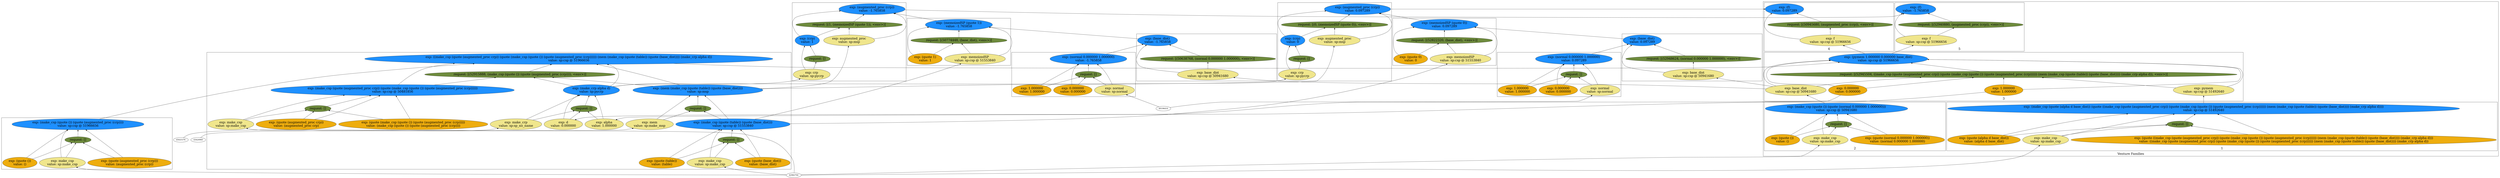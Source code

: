 digraph {
rankdir=BT
fontsize=24
subgraph cluster1 {
label="Venture Families"
subgraph cluster2 {
label="1"
"51492640"["fillcolor"="dodgerblue" "fontsize"="24" "label"="exp: (make_csp (quote (alpha d base_dist)) (quote ((make_csp (quote (augmented_proc crp)) (quote (make_csp (quote ()) (quote (augmented_proc (crp)))))) (mem (make_csp (quote (table)) (quote (base_dist)))) (make_crp alpha d))))\nvalue: sp:csp @ 51492640" "shape"="ellipse" "style"="filled" ]
"51454896"["fillcolor"="darkolivegreen4" "fontsize"="24" "label"="request: []" "shape"="ellipse" "style"="filled" ]
"51908256"["fillcolor"="khaki" "fontsize"="24" "label"="exp: make_csp\nvalue: sp:make_csp" "shape"="ellipse" "style"="filled" ]
"51943200"["fillcolor"="darkgoldenrod2" "fontsize"="24" "label"="exp: (quote (alpha d base_dist))\nvalue: (alpha d base_dist)" "shape"="ellipse" "style"="filled" ]
"52168016"["fillcolor"="darkgoldenrod2" "fontsize"="24" "label"="exp: (quote ((make_csp (quote (augmented_proc crp)) (quote (make_csp (quote ()) (quote (augmented_proc (crp)))))) (mem (make_csp (quote (table)) (quote (base_dist)))) (make_crp alpha d)))\nvalue: ((make_csp (quote (augmented_proc crp)) (quote (make_csp (quote ()) (quote (augmented_proc (crp)))))) (mem (make_csp (quote (table)) (quote (base_dist)))) (make_crp alpha d))" "shape"="ellipse" "style"="filled" ]
}

subgraph cluster3 {
label="2"
"50941680"["fillcolor"="dodgerblue" "fontsize"="24" "label"="exp: (make_csp (quote ()) (quote (normal 0.000000 1.000000)))\nvalue: sp:csp @ 50941680" "shape"="ellipse" "style"="filled" ]
"52590960"["fillcolor"="darkolivegreen4" "fontsize"="24" "label"="request: []" "shape"="ellipse" "style"="filled" ]
"52229536"["fillcolor"="khaki" "fontsize"="24" "label"="exp: make_csp\nvalue: sp:make_csp" "shape"="ellipse" "style"="filled" ]
"50480656"["fillcolor"="darkgoldenrod2" "fontsize"="24" "label"="exp: (quote ())\nvalue: ()" "shape"="ellipse" "style"="filled" ]
"50906912"["fillcolor"="darkgoldenrod2" "fontsize"="24" "label"="exp: (quote (normal 0.000000 1.000000))\nvalue: (normal 0.000000 1.000000)" "shape"="ellipse" "style"="filled" ]
}

subgraph cluster4 {
label="3"
"50944624"["fillcolor"="dodgerblue" "fontsize"="24" "label"="exp: (pymem 1.000000 0.000000 base_dist)\nvalue: sp:csp @ 51966656" "shape"="ellipse" "style"="filled" ]
"52945504"["fillcolor"="darkolivegreen4" "fontsize"="24" "label"="request: [(52945504, ((make_csp (quote (augmented_proc crp)) (quote (make_csp (quote ()) (quote (augmented_proc (crp)))))) (mem (make_csp (quote (table)) (quote (base_dist)))) (make_crp alpha d)), <env>)]" "shape"="ellipse" "style"="filled" ]
"50676128"["fillcolor"="khaki" "fontsize"="24" "label"="exp: pymem\nvalue: sp:csp @ 51492640" "shape"="ellipse" "style"="filled" ]
"50509856"["fillcolor"="darkgoldenrod2" "fontsize"="24" "label"="exp: 1.000000\nvalue: 1.000000" "shape"="ellipse" "style"="filled" ]
"50710640"["fillcolor"="darkgoldenrod2" "fontsize"="24" "label"="exp: 0.000000\nvalue: 0.000000" "shape"="ellipse" "style"="filled" ]
"50593984"["fillcolor"="khaki" "fontsize"="24" "label"="exp: base_dist\nvalue: sp:csp @ 50941680" "shape"="ellipse" "style"="filled" ]
}

subgraph cluster5 {
label="4"
"52188672"["fillcolor"="dodgerblue" "fontsize"="24" "label"="exp: (f)\nvalue: 0.097289" "shape"="ellipse" "style"="filled" ]
"50945680"["fillcolor"="darkolivegreen4" "fontsize"="24" "label"="request: [(50945680, (augmented_proc (crp)), <env>)]" "shape"="ellipse" "style"="filled" ]
"52250192"["fillcolor"="khaki" "fontsize"="24" "label"="exp: f\nvalue: sp:csp @ 51966656" "shape"="ellipse" "style"="filled" ]
}

subgraph cluster6 {
label="5"
"52985776"["fillcolor"="dodgerblue" "fontsize"="24" "label"="exp: (f)\nvalue: -1.765858" "shape"="ellipse" "style"="filled" ]
"52940880"["fillcolor"="darkolivegreen4" "fontsize"="24" "label"="request: [(52940880, (augmented_proc (crp)), <env>)]" "shape"="ellipse" "style"="filled" ]
"50773392"["fillcolor"="khaki" "fontsize"="24" "label"="exp: f\nvalue: sp:csp @ 51966656" "shape"="ellipse" "style"="filled" ]
}

}

subgraph cluster7 {
label=""
"50638992"["fillcolor"="dodgerblue" "fontsize"="24" "label"="exp: (base_dist)\nvalue: -1.765858" "shape"="ellipse" "style"="filled" ]
"50638768"["fillcolor"="darkolivegreen4" "fontsize"="24" "label"="request: [(50638768, (normal 0.000000 1.000000), <env>)]" "shape"="ellipse" "style"="filled" ]
"52963888"["fillcolor"="khaki" "fontsize"="24" "label"="exp: base_dist\nvalue: sp:csp @ 50941680" "shape"="ellipse" "style"="filled" ]
}

subgraph cluster8 {
label=""
"50757296"["fillcolor"="dodgerblue" "fontsize"="24" "label"="exp: ((make_csp (quote (augmented_proc crp)) (quote (make_csp (quote ()) (quote (augmented_proc (crp)))))) (mem (make_csp (quote (table)) (quote (base_dist)))) (make_crp alpha d))\nvalue: sp:csp @ 51966656" "shape"="ellipse" "style"="filled" ]
"52915888"["fillcolor"="darkolivegreen4" "fontsize"="24" "label"="request: [(52915888, (make_csp (quote ()) (quote (augmented_proc (crp)))), <env>)]" "shape"="ellipse" "style"="filled" ]
"50481856"["fillcolor"="dodgerblue" "fontsize"="24" "label"="exp: (make_csp (quote (augmented_proc crp)) (quote (make_csp (quote ()) (quote (augmented_proc (crp))))))\nvalue: sp:csp @ 50481856" "shape"="ellipse" "style"="filled" ]
"50947840"["fillcolor"="darkolivegreen4" "fontsize"="24" "label"="request: []" "shape"="ellipse" "style"="filled" ]
"51267424"["fillcolor"="khaki" "fontsize"="24" "label"="exp: make_csp\nvalue: sp:make_csp" "shape"="ellipse" "style"="filled" ]
"51303600"["fillcolor"="darkgoldenrod2" "fontsize"="24" "label"="exp: (quote (augmented_proc crp))\nvalue: (augmented_proc crp)" "shape"="ellipse" "style"="filled" ]
"51354800"["fillcolor"="darkgoldenrod2" "fontsize"="24" "label"="exp: (quote (make_csp (quote ()) (quote (augmented_proc (crp)))))\nvalue: (make_csp (quote ()) (quote (augmented_proc (crp))))" "shape"="ellipse" "style"="filled" ]
"51442176"["fillcolor"="dodgerblue" "fontsize"="24" "label"="exp: (mem (make_csp (quote (table)) (quote (base_dist))))\nvalue: sp:msp" "shape"="ellipse" "style"="filled" ]
"51390976"["fillcolor"="darkolivegreen4" "fontsize"="24" "label"="request: []" "shape"="ellipse" "style"="filled" ]
"51478352"["fillcolor"="khaki" "fontsize"="24" "label"="exp: mem\nvalue: sp:make_msp" "shape"="ellipse" "style"="filled" ]
"51553840"["fillcolor"="dodgerblue" "fontsize"="24" "label"="exp: (make_csp (quote (table)) (quote (base_dist)))\nvalue: sp:csp @ 51553840" "shape"="ellipse" "style"="filled" ]
"51516096"["fillcolor"="darkolivegreen4" "fontsize"="24" "label"="request: []" "shape"="ellipse" "style"="filled" ]
"51591584"["fillcolor"="khaki" "fontsize"="24" "label"="exp: make_csp\nvalue: sp:make_csp" "shape"="ellipse" "style"="filled" ]
"51629328"["fillcolor"="darkgoldenrod2" "fontsize"="24" "label"="exp: (quote (table))\nvalue: (table)" "shape"="ellipse" "style"="filled" ]
"51667072"["fillcolor"="darkgoldenrod2" "fontsize"="24" "label"="exp: (quote (base_dist))\nvalue: (base_dist)" "shape"="ellipse" "style"="filled" ]
"51742560"["fillcolor"="dodgerblue" "fontsize"="24" "label"="exp: (make_crp alpha d)\nvalue: sp:pycrp" "shape"="ellipse" "style"="filled" ]
"51704816"["fillcolor"="darkolivegreen4" "fontsize"="24" "label"="request: []" "shape"="ellipse" "style"="filled" ]
"51780304"["fillcolor"="khaki" "fontsize"="24" "label"="exp: make_crp\nvalue: sp:sp_no_name" "shape"="ellipse" "style"="filled" ]
"51829936"["fillcolor"="khaki" "fontsize"="24" "label"="exp: alpha\nvalue: 1.000000" "shape"="ellipse" "style"="filled" ]
"51879568"["fillcolor"="khaki" "fontsize"="24" "label"="exp: d\nvalue: 0.000000" "shape"="ellipse" "style"="filled" ]
}

subgraph cluster9 {
label=""
"50774672"["fillcolor"="dodgerblue" "fontsize"="24" "label"="exp: (memoizedSP (quote 1))\nvalue: -1.765858" "shape"="ellipse" "style"="filled" ]
"50774448"["fillcolor"="darkolivegreen4" "fontsize"="24" "label"="request: [(50774448, (base_dist), <env>)]" "shape"="ellipse" "style"="filled" ]
"52947440"["fillcolor"="khaki" "fontsize"="24" "label"="exp: memoizedSP\nvalue: sp:csp @ 51553840" "shape"="ellipse" "style"="filled" ]
"52947712"["fillcolor"="darkgoldenrod2" "fontsize"="24" "label"="exp: (quote 1)\nvalue: 1" "shape"="ellipse" "style"="filled" ]
}

subgraph cluster10 {
label=""
"50780176"["fillcolor"="dodgerblue" "fontsize"="24" "label"="exp: (augmented_proc (crp))\nvalue: -1.765858" "shape"="ellipse" "style"="filled" ]
"52983152"["fillcolor"="darkolivegreen4" "fontsize"="24" "label"="request: [(1, (memoizedSP (quote 1)), <env>)]" "shape"="ellipse" "style"="filled" ]
"52957520"["fillcolor"="khaki" "fontsize"="24" "label"="exp: augmented_proc\nvalue: sp:msp" "shape"="ellipse" "style"="filled" ]
"52990320"["fillcolor"="dodgerblue" "fontsize"="24" "label"="exp: (crp)\nvalue: 1" "shape"="ellipse" "style"="filled" ]
"52990096"["fillcolor"="darkolivegreen4" "fontsize"="24" "label"="request: []" "shape"="ellipse" "style"="filled" ]
"52951216"["fillcolor"="khaki" "fontsize"="24" "label"="exp: crp\nvalue: sp:pycrp" "shape"="ellipse" "style"="filled" ]
}

subgraph cluster11 {
label=""
"51966656"["fillcolor"="dodgerblue" "fontsize"="24" "label"="exp: (make_csp (quote ()) (quote (augmented_proc (crp))))\nvalue: sp:csp @ 51966656" "shape"="ellipse" "style"="filled" ]
"51928912"["fillcolor"="darkolivegreen4" "fontsize"="24" "label"="request: []" "shape"="ellipse" "style"="filled" ]
"52004400"["fillcolor"="khaki" "fontsize"="24" "label"="exp: make_csp\nvalue: sp:make_csp" "shape"="ellipse" "style"="filled" ]
"52065920"["fillcolor"="darkgoldenrod2" "fontsize"="24" "label"="exp: (quote ())\nvalue: ()" "shape"="ellipse" "style"="filled" ]
"52127152"["fillcolor"="darkgoldenrod2" "fontsize"="24" "label"="exp: (quote (augmented_proc (crp)))\nvalue: (augmented_proc (crp))" "shape"="ellipse" "style"="filled" ]
}

subgraph cluster12 {
label=""
"52611616"["fillcolor"="dodgerblue" "fontsize"="24" "label"="exp: (augmented_proc (crp))\nvalue: 0.097289" "shape"="ellipse" "style"="filled" ]
"52561984"["fillcolor"="darkolivegreen4" "fontsize"="24" "label"="request: [(0, (memoizedSP (quote 0)), <env>)]" "shape"="ellipse" "style"="filled" ]
"52640544"["fillcolor"="khaki" "fontsize"="24" "label"="exp: augmented_proc\nvalue: sp:msp" "shape"="ellipse" "style"="filled" ]
"52723056"["fillcolor"="dodgerblue" "fontsize"="24" "label"="exp: (crp)\nvalue: 0" "shape"="ellipse" "style"="filled" ]
"52661248"["fillcolor"="darkolivegreen4" "fontsize"="24" "label"="request: []" "shape"="ellipse" "style"="filled" ]
"52772688"["fillcolor"="khaki" "fontsize"="24" "label"="exp: crp\nvalue: sp:pycrp" "shape"="ellipse" "style"="filled" ]
}

subgraph cluster13 {
label=""
"52917072"["fillcolor"="dodgerblue" "fontsize"="24" "label"="exp: (memoizedSP (quote 0))\nvalue: 0.097289" "shape"="ellipse" "style"="filled" ]
"52822320"["fillcolor"="darkolivegreen4" "fontsize"="24" "label"="request: [(52822320, (base_dist), <env>)]" "shape"="ellipse" "style"="filled" ]
"52931632"["fillcolor"="khaki" "fontsize"="24" "label"="exp: memoizedSP\nvalue: sp:csp @ 51553840" "shape"="ellipse" "style"="filled" ]
"52942064"["fillcolor"="darkgoldenrod2" "fontsize"="24" "label"="exp: (quote 0)\nvalue: 0" "shape"="ellipse" "style"="filled" ]
}

subgraph cluster14 {
label=""
"52926560"["fillcolor"="dodgerblue" "fontsize"="24" "label"="exp: (normal 0.000000 1.000000)\nvalue: -1.765858" "shape"="ellipse" "style"="filled" ]
"52926336"["fillcolor"="darkolivegreen4" "fontsize"="24" "label"="request: []" "shape"="ellipse" "style"="filled" ]
"52926784"["fillcolor"="khaki" "fontsize"="24" "label"="exp: normal\nvalue: sp:normal" "shape"="ellipse" "style"="filled" ]
"50905840"["fillcolor"="darkgoldenrod2" "fontsize"="24" "label"="exp: 0.000000\nvalue: 0.000000" "shape"="ellipse" "style"="filled" ]
"50906064"["fillcolor"="darkgoldenrod2" "fontsize"="24" "label"="exp: 1.000000\nvalue: 1.000000" "shape"="ellipse" "style"="filled" ]
}

subgraph cluster15 {
label=""
"52935120"["fillcolor"="dodgerblue" "fontsize"="24" "label"="exp: (base_dist)\nvalue: 0.097289" "shape"="ellipse" "style"="filled" ]
"52948624"["fillcolor"="darkolivegreen4" "fontsize"="24" "label"="request: [(52948624, (normal 0.000000 1.000000), <env>)]" "shape"="ellipse" "style"="filled" ]
"52987008"["fillcolor"="khaki" "fontsize"="24" "label"="exp: base_dist\nvalue: sp:csp @ 50941680" "shape"="ellipse" "style"="filled" ]
}

subgraph cluster16 {
label=""
"52965040"["fillcolor"="dodgerblue" "fontsize"="24" "label"="exp: (normal 0.000000 1.000000)\nvalue: 0.097289" "shape"="ellipse" "style"="filled" ]
"52951696"["fillcolor"="darkolivegreen4" "fontsize"="24" "label"="request: []" "shape"="ellipse" "style"="filled" ]
"52965264"["fillcolor"="khaki" "fontsize"="24" "label"="exp: normal\nvalue: sp:normal" "shape"="ellipse" "style"="filled" ]
"52977872"["fillcolor"="darkgoldenrod2" "fontsize"="24" "label"="exp: 0.000000\nvalue: 0.000000" "shape"="ellipse" "style"="filled" ]
"52978096"["fillcolor"="darkgoldenrod2" "fontsize"="24" "label"="exp: 1.000000\nvalue: 1.000000" "shape"="ellipse" "style"="filled" ]
}

"52963888" -> "50638992"["arrowhead"="normal" "color"="black" "style"="solid" ]
"52963888" -> "50638768"["arrowhead"="normal" "color"="black" "style"="solid" ]
"50593984" -> "52963888"["arrowhead"="normal" "color"="black" "style"="solid" ]
"50638768" -> "50638992"["arrowhead"="normal" "color"="black" "style"="solid" ]
"52926560" -> "50638992"["arrowhead"="normal" "color"="black" "style"="solid" ]
"50481856" -> "50757296"["arrowhead"="normal" "color"="black" "style"="solid" ]
"50481856" -> "52915888"["arrowhead"="normal" "color"="black" "style"="solid" ]
"51267424" -> "50481856"["arrowhead"="normal" "color"="black" "style"="solid" ]
"51267424" -> "50947840"["arrowhead"="normal" "color"="black" "style"="solid" ]
"42982704" -> "51267424"["arrowhead"="normal" "color"="black" "style"="solid" ]
"51303600" -> "50481856"["arrowhead"="normal" "color"="black" "style"="solid" ]
"51303600" -> "50947840"["arrowhead"="normal" "color"="black" "style"="solid" ]
"51354800" -> "50481856"["arrowhead"="normal" "color"="black" "style"="solid" ]
"51354800" -> "50947840"["arrowhead"="normal" "color"="black" "style"="solid" ]
"50947840" -> "50481856"["arrowhead"="normal" "color"="black" "style"="solid" ]
"51442176" -> "50757296"["arrowhead"="normal" "color"="black" "style"="solid" ]
"51442176" -> "52915888"["arrowhead"="normal" "color"="black" "style"="solid" ]
"51478352" -> "51442176"["arrowhead"="normal" "color"="black" "style"="solid" ]
"51478352" -> "51390976"["arrowhead"="normal" "color"="black" "style"="solid" ]
"43620960" -> "51478352"["arrowhead"="normal" "color"="black" "style"="solid" ]
"51553840" -> "51442176"["arrowhead"="normal" "color"="black" "style"="solid" ]
"51553840" -> "51390976"["arrowhead"="normal" "color"="black" "style"="solid" ]
"51591584" -> "51553840"["arrowhead"="normal" "color"="black" "style"="solid" ]
"51591584" -> "51516096"["arrowhead"="normal" "color"="black" "style"="solid" ]
"42982704" -> "51591584"["arrowhead"="normal" "color"="black" "style"="solid" ]
"51629328" -> "51553840"["arrowhead"="normal" "color"="black" "style"="solid" ]
"51629328" -> "51516096"["arrowhead"="normal" "color"="black" "style"="solid" ]
"51667072" -> "51553840"["arrowhead"="normal" "color"="black" "style"="solid" ]
"51667072" -> "51516096"["arrowhead"="normal" "color"="black" "style"="solid" ]
"51516096" -> "51553840"["arrowhead"="normal" "color"="black" "style"="solid" ]
"51390976" -> "51442176"["arrowhead"="normal" "color"="black" "style"="solid" ]
"51742560" -> "50757296"["arrowhead"="normal" "color"="black" "style"="solid" ]
"51742560" -> "52915888"["arrowhead"="normal" "color"="black" "style"="solid" ]
"51780304" -> "51742560"["arrowhead"="normal" "color"="black" "style"="solid" ]
"51780304" -> "51704816"["arrowhead"="normal" "color"="black" "style"="solid" ]
"45025376" -> "51780304"["arrowhead"="normal" "color"="black" "style"="solid" ]
"51829936" -> "51742560"["arrowhead"="normal" "color"="black" "style"="solid" ]
"51829936" -> "51704816"["arrowhead"="normal" "color"="black" "style"="solid" ]
"50509856" -> "51829936"["arrowhead"="normal" "color"="black" "style"="solid" ]
"51879568" -> "51742560"["arrowhead"="normal" "color"="black" "style"="solid" ]
"51879568" -> "51704816"["arrowhead"="normal" "color"="black" "style"="solid" ]
"50710640" -> "51879568"["arrowhead"="normal" "color"="black" "style"="solid" ]
"51704816" -> "51742560"["arrowhead"="normal" "color"="black" "style"="solid" ]
"52915888" -> "50757296"["arrowhead"="normal" "color"="black" "style"="solid" ]
"51966656" -> "50757296"["arrowhead"="normal" "color"="black" "style"="solid" ]
"52947440" -> "50774672"["arrowhead"="normal" "color"="black" "style"="solid" ]
"52947440" -> "50774448"["arrowhead"="normal" "color"="black" "style"="solid" ]
"51553840" -> "52947440"["arrowhead"="normal" "color"="black" "style"="solid" ]
"52947712" -> "50774672"["arrowhead"="normal" "color"="black" "style"="solid" ]
"52947712" -> "50774448"["arrowhead"="normal" "color"="black" "style"="solid" ]
"50774448" -> "50774672"["arrowhead"="normal" "color"="black" "style"="solid" ]
"50638992" -> "50774672"["arrowhead"="normal" "color"="black" "style"="solid" ]
"52957520" -> "50780176"["arrowhead"="normal" "color"="black" "style"="solid" ]
"52957520" -> "52983152"["arrowhead"="normal" "color"="black" "style"="solid" ]
"51442176" -> "52957520"["arrowhead"="normal" "color"="black" "style"="solid" ]
"52990320" -> "50780176"["arrowhead"="normal" "color"="black" "style"="solid" ]
"52990320" -> "52983152"["arrowhead"="normal" "color"="black" "style"="solid" ]
"52951216" -> "52990320"["arrowhead"="normal" "color"="black" "style"="solid" ]
"52951216" -> "52990096"["arrowhead"="normal" "color"="black" "style"="solid" ]
"51742560" -> "52951216"["arrowhead"="normal" "color"="black" "style"="solid" ]
"52990096" -> "52990320"["arrowhead"="normal" "color"="black" "style"="solid" ]
"52983152" -> "50780176"["arrowhead"="normal" "color"="black" "style"="solid" ]
"50774672" -> "50780176"["arrowhead"="normal" "color"="black" "style"="solid" ]
"52229536" -> "50941680"["arrowhead"="normal" "color"="black" "style"="solid" ]
"52229536" -> "52590960"["arrowhead"="normal" "color"="black" "style"="solid" ]
"42982704" -> "52229536"["arrowhead"="normal" "color"="black" "style"="solid" ]
"50480656" -> "50941680"["arrowhead"="normal" "color"="black" "style"="solid" ]
"50480656" -> "52590960"["arrowhead"="normal" "color"="black" "style"="solid" ]
"50906912" -> "50941680"["arrowhead"="normal" "color"="black" "style"="solid" ]
"50906912" -> "52590960"["arrowhead"="normal" "color"="black" "style"="solid" ]
"52590960" -> "50941680"["arrowhead"="normal" "color"="black" "style"="solid" ]
"50676128" -> "50944624"["arrowhead"="normal" "color"="black" "style"="solid" ]
"50676128" -> "52945504"["arrowhead"="normal" "color"="black" "style"="solid" ]
"51492640" -> "50676128"["arrowhead"="normal" "color"="black" "style"="solid" ]
"50509856" -> "50944624"["arrowhead"="normal" "color"="black" "style"="solid" ]
"50509856" -> "52945504"["arrowhead"="normal" "color"="black" "style"="solid" ]
"50710640" -> "50944624"["arrowhead"="normal" "color"="black" "style"="solid" ]
"50710640" -> "52945504"["arrowhead"="normal" "color"="black" "style"="solid" ]
"50593984" -> "50944624"["arrowhead"="normal" "color"="black" "style"="solid" ]
"50593984" -> "52945504"["arrowhead"="normal" "color"="black" "style"="solid" ]
"50941680" -> "50593984"["arrowhead"="normal" "color"="black" "style"="solid" ]
"52945504" -> "50944624"["arrowhead"="normal" "color"="black" "style"="solid" ]
"50757296" -> "50944624"["arrowhead"="normal" "color"="black" "style"="solid" ]
"51908256" -> "51492640"["arrowhead"="normal" "color"="black" "style"="solid" ]
"51908256" -> "51454896"["arrowhead"="normal" "color"="black" "style"="solid" ]
"42982704" -> "51908256"["arrowhead"="normal" "color"="black" "style"="solid" ]
"51943200" -> "51492640"["arrowhead"="normal" "color"="black" "style"="solid" ]
"51943200" -> "51454896"["arrowhead"="normal" "color"="black" "style"="solid" ]
"52168016" -> "51492640"["arrowhead"="normal" "color"="black" "style"="solid" ]
"52168016" -> "51454896"["arrowhead"="normal" "color"="black" "style"="solid" ]
"51454896" -> "51492640"["arrowhead"="normal" "color"="black" "style"="solid" ]
"52004400" -> "51966656"["arrowhead"="normal" "color"="black" "style"="solid" ]
"52004400" -> "51928912"["arrowhead"="normal" "color"="black" "style"="solid" ]
"42982704" -> "52004400"["arrowhead"="normal" "color"="black" "style"="solid" ]
"52065920" -> "51966656"["arrowhead"="normal" "color"="black" "style"="solid" ]
"52065920" -> "51928912"["arrowhead"="normal" "color"="black" "style"="solid" ]
"52127152" -> "51966656"["arrowhead"="normal" "color"="black" "style"="solid" ]
"52127152" -> "51928912"["arrowhead"="normal" "color"="black" "style"="solid" ]
"51928912" -> "51966656"["arrowhead"="normal" "color"="black" "style"="solid" ]
"52250192" -> "52188672"["arrowhead"="normal" "color"="black" "style"="solid" ]
"52250192" -> "50945680"["arrowhead"="normal" "color"="black" "style"="solid" ]
"50944624" -> "52250192"["arrowhead"="normal" "color"="black" "style"="solid" ]
"50945680" -> "52188672"["arrowhead"="normal" "color"="black" "style"="solid" ]
"52611616" -> "52188672"["arrowhead"="normal" "color"="black" "style"="solid" ]
"52640544" -> "52611616"["arrowhead"="normal" "color"="black" "style"="solid" ]
"52640544" -> "52561984"["arrowhead"="normal" "color"="black" "style"="solid" ]
"51442176" -> "52640544"["arrowhead"="normal" "color"="black" "style"="solid" ]
"52723056" -> "52611616"["arrowhead"="normal" "color"="black" "style"="solid" ]
"52723056" -> "52561984"["arrowhead"="normal" "color"="black" "style"="solid" ]
"52772688" -> "52723056"["arrowhead"="normal" "color"="black" "style"="solid" ]
"52772688" -> "52661248"["arrowhead"="normal" "color"="black" "style"="solid" ]
"51742560" -> "52772688"["arrowhead"="normal" "color"="black" "style"="solid" ]
"52661248" -> "52723056"["arrowhead"="normal" "color"="black" "style"="solid" ]
"52561984" -> "52611616"["arrowhead"="normal" "color"="black" "style"="solid" ]
"52917072" -> "52611616"["arrowhead"="normal" "color"="black" "style"="solid" ]
"52931632" -> "52917072"["arrowhead"="normal" "color"="black" "style"="solid" ]
"52931632" -> "52822320"["arrowhead"="normal" "color"="black" "style"="solid" ]
"51553840" -> "52931632"["arrowhead"="normal" "color"="black" "style"="solid" ]
"52942064" -> "52917072"["arrowhead"="normal" "color"="black" "style"="solid" ]
"52942064" -> "52822320"["arrowhead"="normal" "color"="black" "style"="solid" ]
"52822320" -> "52917072"["arrowhead"="normal" "color"="black" "style"="solid" ]
"52935120" -> "52917072"["arrowhead"="normal" "color"="black" "style"="solid" ]
"52926784" -> "52926560"["arrowhead"="normal" "color"="black" "style"="solid" ]
"52926784" -> "52926336"["arrowhead"="normal" "color"="black" "style"="solid" ]
"49196416" -> "52926784"["arrowhead"="normal" "color"="black" "style"="solid" ]
"50905840" -> "52926560"["arrowhead"="normal" "color"="black" "style"="solid" ]
"50905840" -> "52926336"["arrowhead"="normal" "color"="black" "style"="solid" ]
"50906064" -> "52926560"["arrowhead"="normal" "color"="black" "style"="solid" ]
"50906064" -> "52926336"["arrowhead"="normal" "color"="black" "style"="solid" ]
"52926336" -> "52926560"["arrowhead"="normal" "color"="black" "style"="solid" ]
"52987008" -> "52935120"["arrowhead"="normal" "color"="black" "style"="solid" ]
"52987008" -> "52948624"["arrowhead"="normal" "color"="black" "style"="solid" ]
"50593984" -> "52987008"["arrowhead"="normal" "color"="black" "style"="solid" ]
"52948624" -> "52935120"["arrowhead"="normal" "color"="black" "style"="solid" ]
"52965040" -> "52935120"["arrowhead"="normal" "color"="black" "style"="solid" ]
"52965264" -> "52965040"["arrowhead"="normal" "color"="black" "style"="solid" ]
"52965264" -> "52951696"["arrowhead"="normal" "color"="black" "style"="solid" ]
"49196416" -> "52965264"["arrowhead"="normal" "color"="black" "style"="solid" ]
"52977872" -> "52965040"["arrowhead"="normal" "color"="black" "style"="solid" ]
"52977872" -> "52951696"["arrowhead"="normal" "color"="black" "style"="solid" ]
"52978096" -> "52965040"["arrowhead"="normal" "color"="black" "style"="solid" ]
"52978096" -> "52951696"["arrowhead"="normal" "color"="black" "style"="solid" ]
"52951696" -> "52965040"["arrowhead"="normal" "color"="black" "style"="solid" ]
"50773392" -> "52985776"["arrowhead"="normal" "color"="black" "style"="solid" ]
"50773392" -> "52940880"["arrowhead"="normal" "color"="black" "style"="solid" ]
"50944624" -> "50773392"["arrowhead"="normal" "color"="black" "style"="solid" ]
"52940880" -> "52985776"["arrowhead"="normal" "color"="black" "style"="solid" ]
"50780176" -> "52985776"["arrowhead"="normal" "color"="black" "style"="solid" ]

}